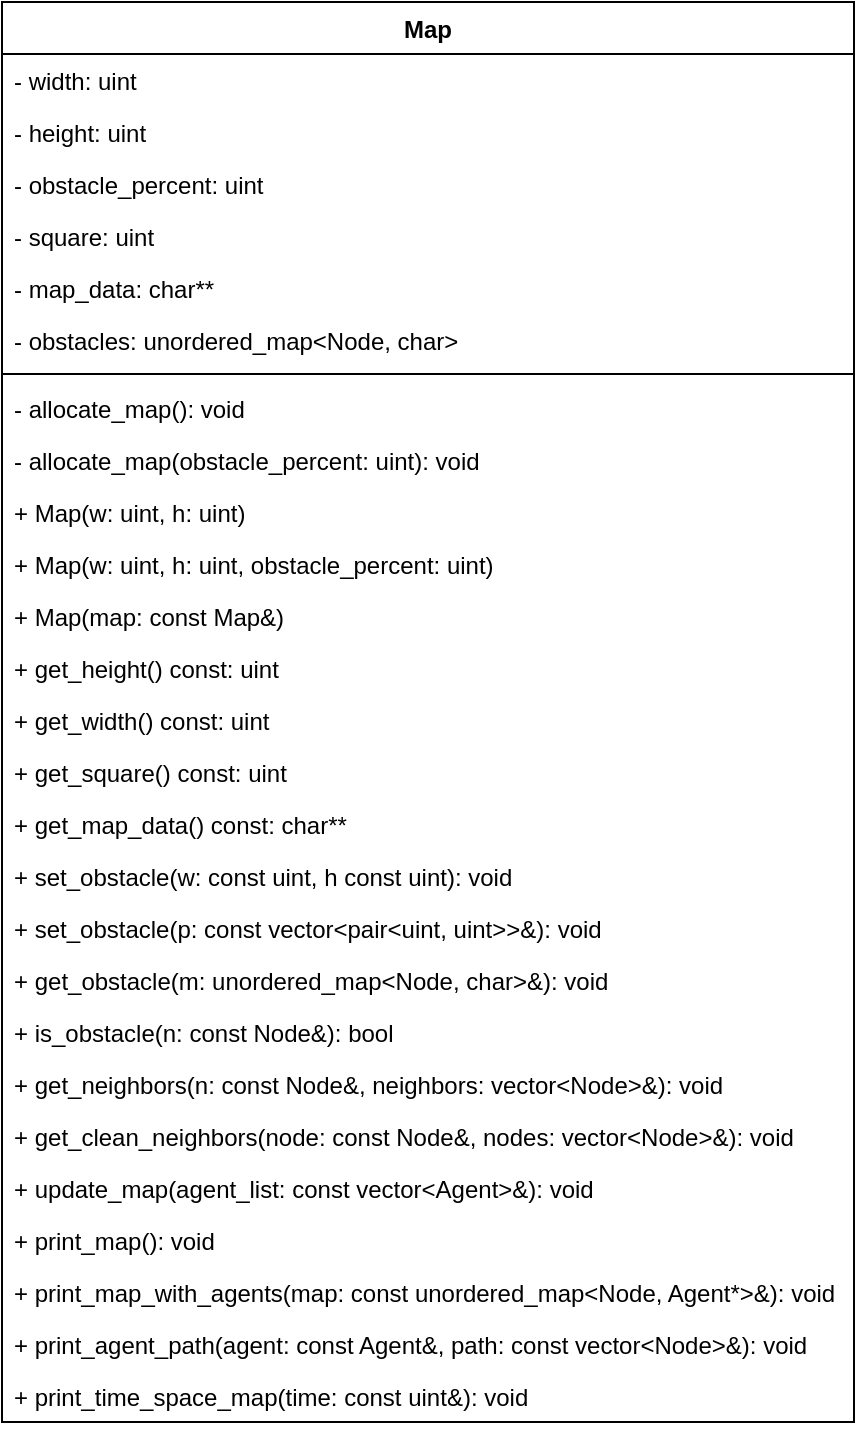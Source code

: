 <mxfile version="12.2.2" type="device" pages="1"><diagram id="e_-yLgkFx5rRVObph-9Q" name="Page-1"><mxGraphModel dx="495" dy="585" grid="0" gridSize="10" guides="1" tooltips="1" connect="1" arrows="1" fold="1" page="0" pageScale="1" pageWidth="827" pageHeight="1169" math="0" shadow="0"><root><mxCell id="0"/><mxCell id="1" parent="0"/><mxCell id="Kph3BKj4VXYFO7Tp197g-1" value="Map" style="swimlane;fontStyle=1;align=center;verticalAlign=top;childLayout=stackLayout;horizontal=1;startSize=26;horizontalStack=0;resizeParent=1;resizeParentMax=0;resizeLast=0;collapsible=1;marginBottom=0;" parent="1" vertex="1"><mxGeometry x="236" y="142" width="426" height="710" as="geometry"/></mxCell><mxCell id="Kph3BKj4VXYFO7Tp197g-2" value="- width: uint" style="text;strokeColor=none;fillColor=none;align=left;verticalAlign=top;spacingLeft=4;spacingRight=4;overflow=hidden;rotatable=0;points=[[0,0.5],[1,0.5]];portConstraint=eastwest;" parent="Kph3BKj4VXYFO7Tp197g-1" vertex="1"><mxGeometry y="26" width="426" height="26" as="geometry"/></mxCell><mxCell id="Kph3BKj4VXYFO7Tp197g-5" value="- height: uint" style="text;strokeColor=none;fillColor=none;align=left;verticalAlign=top;spacingLeft=4;spacingRight=4;overflow=hidden;rotatable=0;points=[[0,0.5],[1,0.5]];portConstraint=eastwest;" parent="Kph3BKj4VXYFO7Tp197g-1" vertex="1"><mxGeometry y="52" width="426" height="26" as="geometry"/></mxCell><mxCell id="Kph3BKj4VXYFO7Tp197g-6" value="- obstacle_percent: uint" style="text;strokeColor=none;fillColor=none;align=left;verticalAlign=top;spacingLeft=4;spacingRight=4;overflow=hidden;rotatable=0;points=[[0,0.5],[1,0.5]];portConstraint=eastwest;" parent="Kph3BKj4VXYFO7Tp197g-1" vertex="1"><mxGeometry y="78" width="426" height="26" as="geometry"/></mxCell><mxCell id="Kph3BKj4VXYFO7Tp197g-7" value="- square: uint" style="text;strokeColor=none;fillColor=none;align=left;verticalAlign=top;spacingLeft=4;spacingRight=4;overflow=hidden;rotatable=0;points=[[0,0.5],[1,0.5]];portConstraint=eastwest;" parent="Kph3BKj4VXYFO7Tp197g-1" vertex="1"><mxGeometry y="104" width="426" height="26" as="geometry"/></mxCell><mxCell id="Kph3BKj4VXYFO7Tp197g-8" value="- map_data: char**" style="text;strokeColor=none;fillColor=none;align=left;verticalAlign=top;spacingLeft=4;spacingRight=4;overflow=hidden;rotatable=0;points=[[0,0.5],[1,0.5]];portConstraint=eastwest;" parent="Kph3BKj4VXYFO7Tp197g-1" vertex="1"><mxGeometry y="130" width="426" height="26" as="geometry"/></mxCell><mxCell id="Kph3BKj4VXYFO7Tp197g-9" value="- obstacles: unordered_map&lt;Node, char&gt;" style="text;strokeColor=none;fillColor=none;align=left;verticalAlign=top;spacingLeft=4;spacingRight=4;overflow=hidden;rotatable=0;points=[[0,0.5],[1,0.5]];portConstraint=eastwest;fontFamily=Helvetica;" parent="Kph3BKj4VXYFO7Tp197g-1" vertex="1"><mxGeometry y="156" width="426" height="26" as="geometry"/></mxCell><mxCell id="Kph3BKj4VXYFO7Tp197g-3" value="" style="line;strokeWidth=1;fillColor=none;align=left;verticalAlign=middle;spacingTop=-1;spacingLeft=3;spacingRight=3;rotatable=0;labelPosition=right;points=[];portConstraint=eastwest;" parent="Kph3BKj4VXYFO7Tp197g-1" vertex="1"><mxGeometry y="182" width="426" height="8" as="geometry"/></mxCell><mxCell id="Kph3BKj4VXYFO7Tp197g-4" value="- allocate_map(): void" style="text;strokeColor=none;fillColor=none;align=left;verticalAlign=top;spacingLeft=4;spacingRight=4;overflow=hidden;rotatable=0;points=[[0,0.5],[1,0.5]];portConstraint=eastwest;" parent="Kph3BKj4VXYFO7Tp197g-1" vertex="1"><mxGeometry y="190" width="426" height="26" as="geometry"/></mxCell><mxCell id="Kph3BKj4VXYFO7Tp197g-10" value="- allocate_map(obstacle_percent: uint): void" style="text;strokeColor=none;fillColor=none;align=left;verticalAlign=top;spacingLeft=4;spacingRight=4;overflow=hidden;rotatable=0;points=[[0,0.5],[1,0.5]];portConstraint=eastwest;fontFamily=Helvetica;" parent="Kph3BKj4VXYFO7Tp197g-1" vertex="1"><mxGeometry y="216" width="426" height="26" as="geometry"/></mxCell><mxCell id="Kph3BKj4VXYFO7Tp197g-11" value="+ Map(w: uint, h: uint)" style="text;strokeColor=none;fillColor=none;align=left;verticalAlign=top;spacingLeft=4;spacingRight=4;overflow=hidden;rotatable=0;points=[[0,0.5],[1,0.5]];portConstraint=eastwest;fontFamily=Helvetica;" parent="Kph3BKj4VXYFO7Tp197g-1" vertex="1"><mxGeometry y="242" width="426" height="26" as="geometry"/></mxCell><mxCell id="Kph3BKj4VXYFO7Tp197g-12" value="+ Map(w: uint, h: uint, obstacle_percent: uint)" style="text;strokeColor=none;fillColor=none;align=left;verticalAlign=top;spacingLeft=4;spacingRight=4;overflow=hidden;rotatable=0;points=[[0,0.5],[1,0.5]];portConstraint=eastwest;fontFamily=Helvetica;" parent="Kph3BKj4VXYFO7Tp197g-1" vertex="1"><mxGeometry y="268" width="426" height="26" as="geometry"/></mxCell><mxCell id="Kph3BKj4VXYFO7Tp197g-13" value="+ Map(map: const Map&amp;)" style="text;strokeColor=none;fillColor=none;align=left;verticalAlign=top;spacingLeft=4;spacingRight=4;overflow=hidden;rotatable=0;points=[[0,0.5],[1,0.5]];portConstraint=eastwest;fontFamily=Helvetica;" parent="Kph3BKj4VXYFO7Tp197g-1" vertex="1"><mxGeometry y="294" width="426" height="26" as="geometry"/></mxCell><mxCell id="Kph3BKj4VXYFO7Tp197g-14" value="+ get_height() const: uint " style="text;strokeColor=none;fillColor=none;align=left;verticalAlign=top;spacingLeft=4;spacingRight=4;overflow=hidden;rotatable=0;points=[[0,0.5],[1,0.5]];portConstraint=eastwest;fontFamily=Helvetica;" parent="Kph3BKj4VXYFO7Tp197g-1" vertex="1"><mxGeometry y="320" width="426" height="26" as="geometry"/></mxCell><mxCell id="Kph3BKj4VXYFO7Tp197g-15" value="+ get_width() const: uint " style="text;strokeColor=none;fillColor=none;align=left;verticalAlign=top;spacingLeft=4;spacingRight=4;overflow=hidden;rotatable=0;points=[[0,0.5],[1,0.5]];portConstraint=eastwest;fontFamily=Helvetica;" parent="Kph3BKj4VXYFO7Tp197g-1" vertex="1"><mxGeometry y="346" width="426" height="26" as="geometry"/></mxCell><mxCell id="Kph3BKj4VXYFO7Tp197g-16" value="+ get_square() const: uint " style="text;strokeColor=none;fillColor=none;align=left;verticalAlign=top;spacingLeft=4;spacingRight=4;overflow=hidden;rotatable=0;points=[[0,0.5],[1,0.5]];portConstraint=eastwest;fontFamily=Helvetica;" parent="Kph3BKj4VXYFO7Tp197g-1" vertex="1"><mxGeometry y="372" width="426" height="26" as="geometry"/></mxCell><mxCell id="Kph3BKj4VXYFO7Tp197g-17" value="+ get_map_data() const: char**" style="text;strokeColor=none;fillColor=none;align=left;verticalAlign=top;spacingLeft=4;spacingRight=4;overflow=hidden;rotatable=0;points=[[0,0.5],[1,0.5]];portConstraint=eastwest;fontFamily=Helvetica;" parent="Kph3BKj4VXYFO7Tp197g-1" vertex="1"><mxGeometry y="398" width="426" height="26" as="geometry"/></mxCell><mxCell id="Kph3BKj4VXYFO7Tp197g-18" value="+ set_obstacle(w: const uint, h const uint): void" style="text;strokeColor=none;fillColor=none;align=left;verticalAlign=top;spacingLeft=4;spacingRight=4;overflow=hidden;rotatable=0;points=[[0,0.5],[1,0.5]];portConstraint=eastwest;fontFamily=Helvetica;" parent="Kph3BKj4VXYFO7Tp197g-1" vertex="1"><mxGeometry y="424" width="426" height="26" as="geometry"/></mxCell><mxCell id="eeUpeAyEouFnlhQpKq5t-1" value="+ set_obstacle(p: const vector&lt;pair&lt;uint, uint&gt;&gt;&amp;): void" style="text;strokeColor=none;fillColor=none;align=left;verticalAlign=top;spacingLeft=4;spacingRight=4;overflow=hidden;rotatable=0;points=[[0,0.5],[1,0.5]];portConstraint=eastwest;" vertex="1" parent="Kph3BKj4VXYFO7Tp197g-1"><mxGeometry y="450" width="426" height="26" as="geometry"/></mxCell><mxCell id="eeUpeAyEouFnlhQpKq5t-2" value="+ get_obstacle(m: unordered_map&lt;Node, char&gt;&amp;): void" style="text;strokeColor=none;fillColor=none;align=left;verticalAlign=top;spacingLeft=4;spacingRight=4;overflow=hidden;rotatable=0;points=[[0,0.5],[1,0.5]];portConstraint=eastwest;" vertex="1" parent="Kph3BKj4VXYFO7Tp197g-1"><mxGeometry y="476" width="426" height="26" as="geometry"/></mxCell><mxCell id="eeUpeAyEouFnlhQpKq5t-3" value="+ is_obstacle(n: const Node&amp;): bool" style="text;strokeColor=none;fillColor=none;align=left;verticalAlign=top;spacingLeft=4;spacingRight=4;overflow=hidden;rotatable=0;points=[[0,0.5],[1,0.5]];portConstraint=eastwest;" vertex="1" parent="Kph3BKj4VXYFO7Tp197g-1"><mxGeometry y="502" width="426" height="26" as="geometry"/></mxCell><mxCell id="eeUpeAyEouFnlhQpKq5t-4" value="+ get_neighbors(n: const Node&amp;, neighbors: vector&lt;Node&gt;&amp;): void" style="text;strokeColor=none;fillColor=none;align=left;verticalAlign=top;spacingLeft=4;spacingRight=4;overflow=hidden;rotatable=0;points=[[0,0.5],[1,0.5]];portConstraint=eastwest;" vertex="1" parent="Kph3BKj4VXYFO7Tp197g-1"><mxGeometry y="528" width="426" height="26" as="geometry"/></mxCell><mxCell id="eeUpeAyEouFnlhQpKq5t-5" value="+ get_clean_neighbors(node: const Node&amp;, nodes: vector&lt;Node&gt;&amp;): void" style="text;strokeColor=none;fillColor=none;align=left;verticalAlign=top;spacingLeft=4;spacingRight=4;overflow=hidden;rotatable=0;points=[[0,0.5],[1,0.5]];portConstraint=eastwest;" vertex="1" parent="Kph3BKj4VXYFO7Tp197g-1"><mxGeometry y="554" width="426" height="26" as="geometry"/></mxCell><mxCell id="eeUpeAyEouFnlhQpKq5t-6" value="+ update_map(agent_list: const vector&lt;Agent&gt;&amp;): void" style="text;strokeColor=none;fillColor=none;align=left;verticalAlign=top;spacingLeft=4;spacingRight=4;overflow=hidden;rotatable=0;points=[[0,0.5],[1,0.5]];portConstraint=eastwest;" vertex="1" parent="Kph3BKj4VXYFO7Tp197g-1"><mxGeometry y="580" width="426" height="26" as="geometry"/></mxCell><mxCell id="eeUpeAyEouFnlhQpKq5t-7" value="+ print_map(): void" style="text;strokeColor=none;fillColor=none;align=left;verticalAlign=top;spacingLeft=4;spacingRight=4;overflow=hidden;rotatable=0;points=[[0,0.5],[1,0.5]];portConstraint=eastwest;" vertex="1" parent="Kph3BKj4VXYFO7Tp197g-1"><mxGeometry y="606" width="426" height="26" as="geometry"/></mxCell><mxCell id="eeUpeAyEouFnlhQpKq5t-8" value="+ print_map_with_agents(map: const unordered_map&lt;Node, Agent*&gt;&amp;): void" style="text;strokeColor=none;fillColor=none;align=left;verticalAlign=top;spacingLeft=4;spacingRight=4;overflow=hidden;rotatable=0;points=[[0,0.5],[1,0.5]];portConstraint=eastwest;" vertex="1" parent="Kph3BKj4VXYFO7Tp197g-1"><mxGeometry y="632" width="426" height="26" as="geometry"/></mxCell><mxCell id="eeUpeAyEouFnlhQpKq5t-9" value="+ print_agent_path(agent: const Agent&amp;, path: const vector&lt;Node&gt;&amp;): void" style="text;strokeColor=none;fillColor=none;align=left;verticalAlign=top;spacingLeft=4;spacingRight=4;overflow=hidden;rotatable=0;points=[[0,0.5],[1,0.5]];portConstraint=eastwest;" vertex="1" parent="Kph3BKj4VXYFO7Tp197g-1"><mxGeometry y="658" width="426" height="26" as="geometry"/></mxCell><mxCell id="eeUpeAyEouFnlhQpKq5t-10" value="+ print_time_space_map(time: const uint&amp;): void" style="text;strokeColor=none;fillColor=none;align=left;verticalAlign=top;spacingLeft=4;spacingRight=4;overflow=hidden;rotatable=0;points=[[0,0.5],[1,0.5]];portConstraint=eastwest;" vertex="1" parent="Kph3BKj4VXYFO7Tp197g-1"><mxGeometry y="684" width="426" height="26" as="geometry"/></mxCell></root></mxGraphModel></diagram></mxfile>